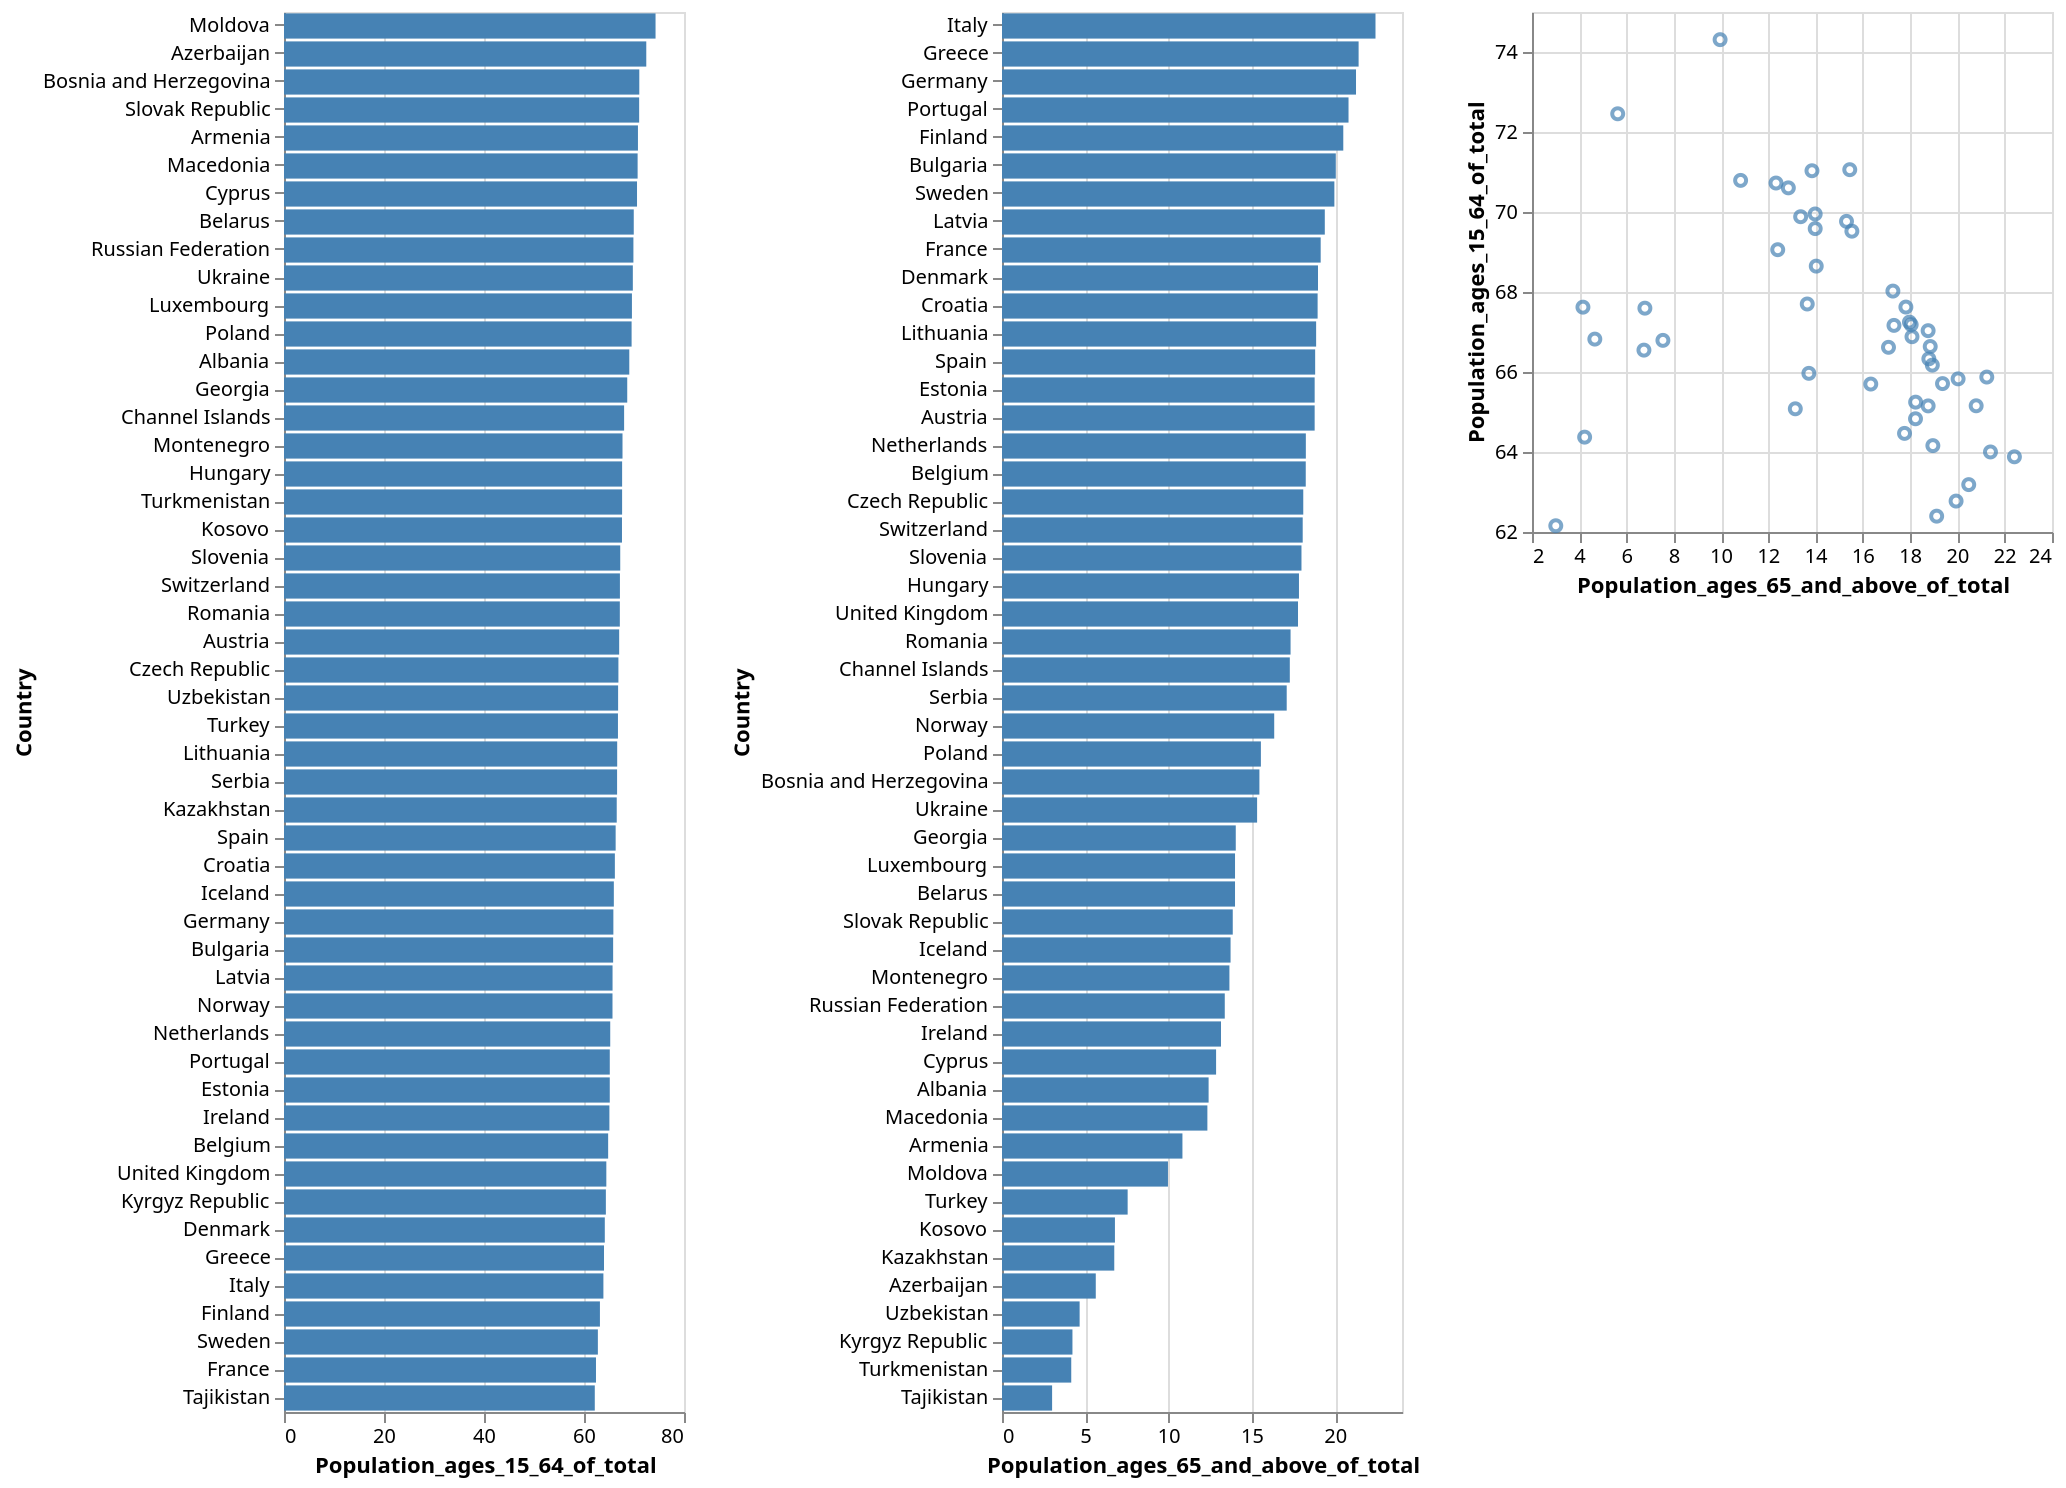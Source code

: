 {
  "$schema": "https://vega.github.io/schema/vega-lite/v5.json",
  "data": {
    "values": [
      {
        "Code": "ALB",
        "Country": "Albania",
        "Population_ages_15_64_of_total": 69.0574620108062,
        "Population_ages_65_and_above_of_total": 12.3963338706153
      },
      {
        "Code": "ARM",
        "Country": "Armenia",
        "Population_ages_15_64_of_total": 70.7901217876325,
        "Population_ages_65_and_above_of_total": 10.8259833940416
      },
      {
        "Code": "AUT",
        "Country": "Austria",
        "Population_ages_15_64_of_total": 67.0332301646914,
        "Population_ages_65_and_above_of_total": 18.7591300503032
      },
      {
        "Code": "AZE",
        "Country": "Azerbaijan",
        "Population_ages_15_64_of_total": 72.4553638068118,
        "Population_ages_65_and_above_of_total": 5.62608981288436
      },
      {
        "Code": "BLR",
        "Country": "Belarus",
        "Population_ages_15_64_of_total": 69.9508710458679,
        "Population_ages_65_and_above_of_total": 13.9809217228707
      },
      {
        "Code": "BEL",
        "Country": "Belgium",
        "Population_ages_15_64_of_total": 64.8307418795963,
        "Population_ages_65_and_above_of_total": 18.2248164293518
      },
      {
        "Code": "BIH",
        "Country": "Bosnia and Herzegovina",
        "Population_ages_15_64_of_total": 71.0579632250127,
        "Population_ages_65_and_above_of_total": 15.4439567753232
      },
      {
        "Code": "BGR",
        "Country": "Bulgaria",
        "Population_ages_15_64_of_total": 65.8285064995643,
        "Population_ages_65_and_above_of_total": 20.0274777416446
      },
      {
        "Code": "CHI",
        "Country": "Channel Islands",
        "Population_ages_15_64_of_total": 68.022872223444,
        "Population_ages_65_and_above_of_total": 17.2684065195611
      },
      {
        "Code": "HRV",
        "Country": "Croatia",
        "Population_ages_15_64_of_total": 66.1722696675744,
        "Population_ages_65_and_above_of_total": 18.9370747517226
      },
      {
        "Code": "CYP",
        "Country": "Cyprus",
        "Population_ages_15_64_of_total": 70.6035355702394,
        "Population_ages_65_and_above_of_total": 12.8454475242427
      },
      {
        "Code": "CZE",
        "Country": "Czech Republic",
        "Population_ages_15_64_of_total": 66.8821170374875,
        "Population_ages_65_and_above_of_total": 18.075987656862
      },
      {
        "Code": "DNK",
        "Country": "Denmark",
        "Population_ages_15_64_of_total": 64.1595524918413,
        "Population_ages_65_and_above_of_total": 18.9594398104384
      },
      {
        "Code": "EST",
        "Country": "Estonia",
        "Population_ages_15_64_of_total": 65.1524732621339,
        "Population_ages_65_and_above_of_total": 18.7597043330657
      },
      {
        "Code": "FIN",
        "Country": "Finland",
        "Population_ages_15_64_of_total": 63.1844856787288,
        "Population_ages_65_and_above_of_total": 20.4771837047151
      },
      {
        "Code": "FRA",
        "Country": "France",
        "Population_ages_15_64_of_total": 62.3959557946308,
        "Population_ages_65_and_above_of_total": 19.1205109623995
      },
      {
        "Code": "GEO",
        "Country": "Georgia",
        "Population_ages_15_64_of_total": 68.6468764031909,
        "Population_ages_65_and_above_of_total": 14.0256592059827
      },
      {
        "Code": "DEU",
        "Country": "Germany",
        "Population_ages_15_64_of_total": 65.8735239308132,
        "Population_ages_65_and_above_of_total": 21.2406519413629
      },
      {
        "Code": "GRC",
        "Country": "Greece",
        "Population_ages_15_64_of_total": 64.001114781101,
        "Population_ages_65_and_above_of_total": 21.396558181815
      },
      {
        "Code": "HUN",
        "Country": "Hungary",
        "Population_ages_15_64_of_total": 67.6233936744744,
        "Population_ages_65_and_above_of_total": 17.8178985477761
      },
      {
        "Code": "ISL",
        "Country": "Iceland",
        "Population_ages_15_64_of_total": 65.9664567048645,
        "Population_ages_65_and_above_of_total": 13.7138954238446
      },
      {
        "Code": "IRL",
        "Country": "Ireland",
        "Population_ages_15_64_of_total": 65.079935543936,
        "Population_ages_65_and_above_of_total": 13.1395030143128
      },
      {
        "Code": "ITA",
        "Country": "Italy",
        "Population_ages_15_64_of_total": 63.8797421672762,
        "Population_ages_65_and_above_of_total": 22.4098759007142
      },
      {
        "Code": "KAZ",
        "Country": "Kazakhstan",
        "Population_ages_15_64_of_total": 66.5468630019269,
        "Population_ages_65_and_above_of_total": 6.73573774316427
      },
      {
        "Code": "XKX",
        "Country": "Kosovo",
        "Population_ages_15_64_of_total": 67.5956284153006,
        "Population_ages_65_and_above_of_total": 6.77595628415301
      },
      {
        "Code": "KGZ",
        "Country": "Kyrgyz Republic",
        "Population_ages_15_64_of_total": 64.3715060803419,
        "Population_ages_65_and_above_of_total": 4.22684522224216
      },
      {
        "Code": "LVA",
        "Country": "Latvia",
        "Population_ages_15_64_of_total": 65.7100750417533,
        "Population_ages_65_and_above_of_total": 19.3677959383975
      },
      {
        "Code": "LTU",
        "Country": "Lithuania",
        "Population_ages_15_64_of_total": 66.637321711156,
        "Population_ages_65_and_above_of_total": 18.8477993888977
      },
      {
        "Code": "LUX",
        "Country": "Luxembourg",
        "Population_ages_15_64_of_total": 69.5849129798452,
        "Population_ages_65_and_above_of_total": 13.981414540389
      },
      {
        "Code": "MDA",
        "Country": "Moldova",
        "Population_ages_15_64_of_total": 74.3086639941979,
        "Population_ages_65_and_above_of_total": 9.95793208822932
      },
      {
        "Code": "MNE",
        "Country": "Montenegro",
        "Population_ages_15_64_of_total": 67.7000420274825,
        "Population_ages_65_and_above_of_total": 13.6450291715472
      },
      {
        "Code": "NLD",
        "Country": "Netherlands",
        "Population_ages_15_64_of_total": 65.2462589355619,
        "Population_ages_65_and_above_of_total": 18.2304693863117
      },
      {
        "Code": "NOR",
        "Country": "Norway",
        "Population_ages_15_64_of_total": 65.6985354157875,
        "Population_ages_65_and_above_of_total": 16.3329186310334
      },
      {
        "Code": "POL",
        "Country": "Poland",
        "Population_ages_15_64_of_total": 69.5203957630148,
        "Population_ages_65_and_above_of_total": 15.5333238336452
      },
      {
        "Code": "PRT",
        "Country": "Portugal",
        "Population_ages_15_64_of_total": 65.1552111668212,
        "Population_ages_65_and_above_of_total": 20.7914682047571
      },
      {
        "Code": "ROU",
        "Country": "Romania",
        "Population_ages_15_64_of_total": 67.1654214752418,
        "Population_ages_65_and_above_of_total": 17.3139967333842
      },
      {
        "Code": "RUS",
        "Country": "Russian Federation",
        "Population_ages_15_64_of_total": 69.8822387917186,
        "Population_ages_65_and_above_of_total": 13.3658426985027
      },
      {
        "Code": "SRB",
        "Country": "Serbia",
        "Population_ages_15_64_of_total": 66.6173161713822,
        "Population_ages_65_and_above_of_total": 17.0823666319247
      },
      {
        "Code": "SVK",
        "Country": "Slovak Republic",
        "Population_ages_15_64_of_total": 71.0312889656187,
        "Population_ages_65_and_above_of_total": 13.8450659736415
      },
      {
        "Code": "SVN",
        "Country": "Slovenia",
        "Population_ages_15_64_of_total": 67.2471833486012,
        "Population_ages_65_and_above_of_total": 17.9683834689382
      },
      {
        "Code": "ESP",
        "Country": "Spain",
        "Population_ages_15_64_of_total": 66.3288553181877,
        "Population_ages_65_and_above_of_total": 18.7894661035796
      },
      {
        "Code": "SWE",
        "Country": "Sweden",
        "Population_ages_15_64_of_total": 62.7731014069742,
        "Population_ages_65_and_above_of_total": 19.9420190919181
      },
      {
        "Code": "CHE",
        "Country": "Switzerland",
        "Population_ages_15_64_of_total": 67.1827980001116,
        "Population_ages_65_and_above_of_total": 18.0418460178465
      },
      {
        "Code": "TJK",
        "Country": "Tajikistan",
        "Population_ages_15_64_of_total": 62.1561674893051,
        "Population_ages_65_and_above_of_total": 3.00628812918872
      },
      {
        "Code": "TUR",
        "Country": "Turkey",
        "Population_ages_15_64_of_total": 66.790794681757,
        "Population_ages_65_and_above_of_total": 7.53869755140193
      },
      {
        "Code": "TKM",
        "Country": "Turkmenistan",
        "Population_ages_15_64_of_total": 67.6209109068909,
        "Population_ages_65_and_above_of_total": 4.15507428861104
      },
      {
        "Code": "UKR",
        "Country": "Ukraine",
        "Population_ages_15_64_of_total": 69.7661921081373,
        "Population_ages_65_and_above_of_total": 15.3061908119499
      },
      {
        "Code": "GBR",
        "Country": "United Kingdom",
        "Population_ages_15_64_of_total": 64.4654096116544,
        "Population_ages_65_and_above_of_total": 17.7603695294859
      },
      {
        "Code": "UZB",
        "Country": "Uzbekistan",
        "Population_ages_15_64_of_total": 66.8223460574423,
        "Population_ages_65_and_above_of_total": 4.6577368288371
      },
      {
        "Code": "MKD",
        "Country": "Macedonia",
        "Population_ages_15_64_of_total": 70.7240914276147,
        "Population_ages_65_and_above_of_total": 12.3228189427425
      }
    ]
  },
  "hconcat": [
    {
      "mark": "bar",
      "height": 700,
      "params": [{
        "name": "brush",
        "select": {"type": "interval", "encodings": ["y"]}
      }],
      "encoding": {
        "y": {
          "field": "Country",
          "type": "ordinal",
          "sort": "-x"
        },
        "x": {
          "field": "Population_ages_15_64_of_total",
          "type": "quantitative"
        },
        "color": {
          "condition": {
            "param": "brush",
            "empty": false,
            "value": "goldenrod"
          },
          "value": "steelblue"
        }
      }
    },
    {
      "mark": "bar",
      "height": 700,
      "params": [{
        "name": "brush",
        "select": {"type": "interval", "encodings": ["y"]}
      }],
      "encoding": {
        "y": {
          "field": "Country",
          "type": "ordinal",
          "sort": "-x"
        },
        "x": {
          "field": "Population_ages_65_and_above_of_total",
          "type": "quantitative"
        },
        "color": {
          "condition": {
            "param": "brush",
            "empty": false,
            "value": "goldenrod"
          },
          "value": "steelblue"
        }
      }
    },
    {
      "mark": "point",
      "width": 260,
      "height": 260,
      "params": [{"name": "brush", "select": "interval"}],
      "encoding": {
        "y": {
          "field": "Population_ages_15_64_of_total",
          "type": "quantitative",
          "scale": {"zero": false}
        },
        "x": {
          "field": "Population_ages_65_and_above_of_total",
          "type": "quantitative",
          "scale": {"zero": false}
        },
        "color": {
          "condition": {
            "param": "brush",
            "empty": false,
            "value": "goldenrod"
          },
          "value": "steelblue"
        }
      }
    }
  ]
}
